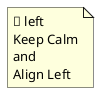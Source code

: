 {
  "sha1": "pdvl7ino3egl20j9zplczu0y2uiug0d",
  "insertion": {
    "when": "2024-06-04T17:28:41.058Z",
    "url": "https://github.com/plantuml/plantuml/issues/134",
    "user": "plantuml@gmail.com"
  }
}
@startuml
skinparam noteTextAlignment left
note as N1
👑 left
Keep Calm
and
Align Left
end note
@enduml
